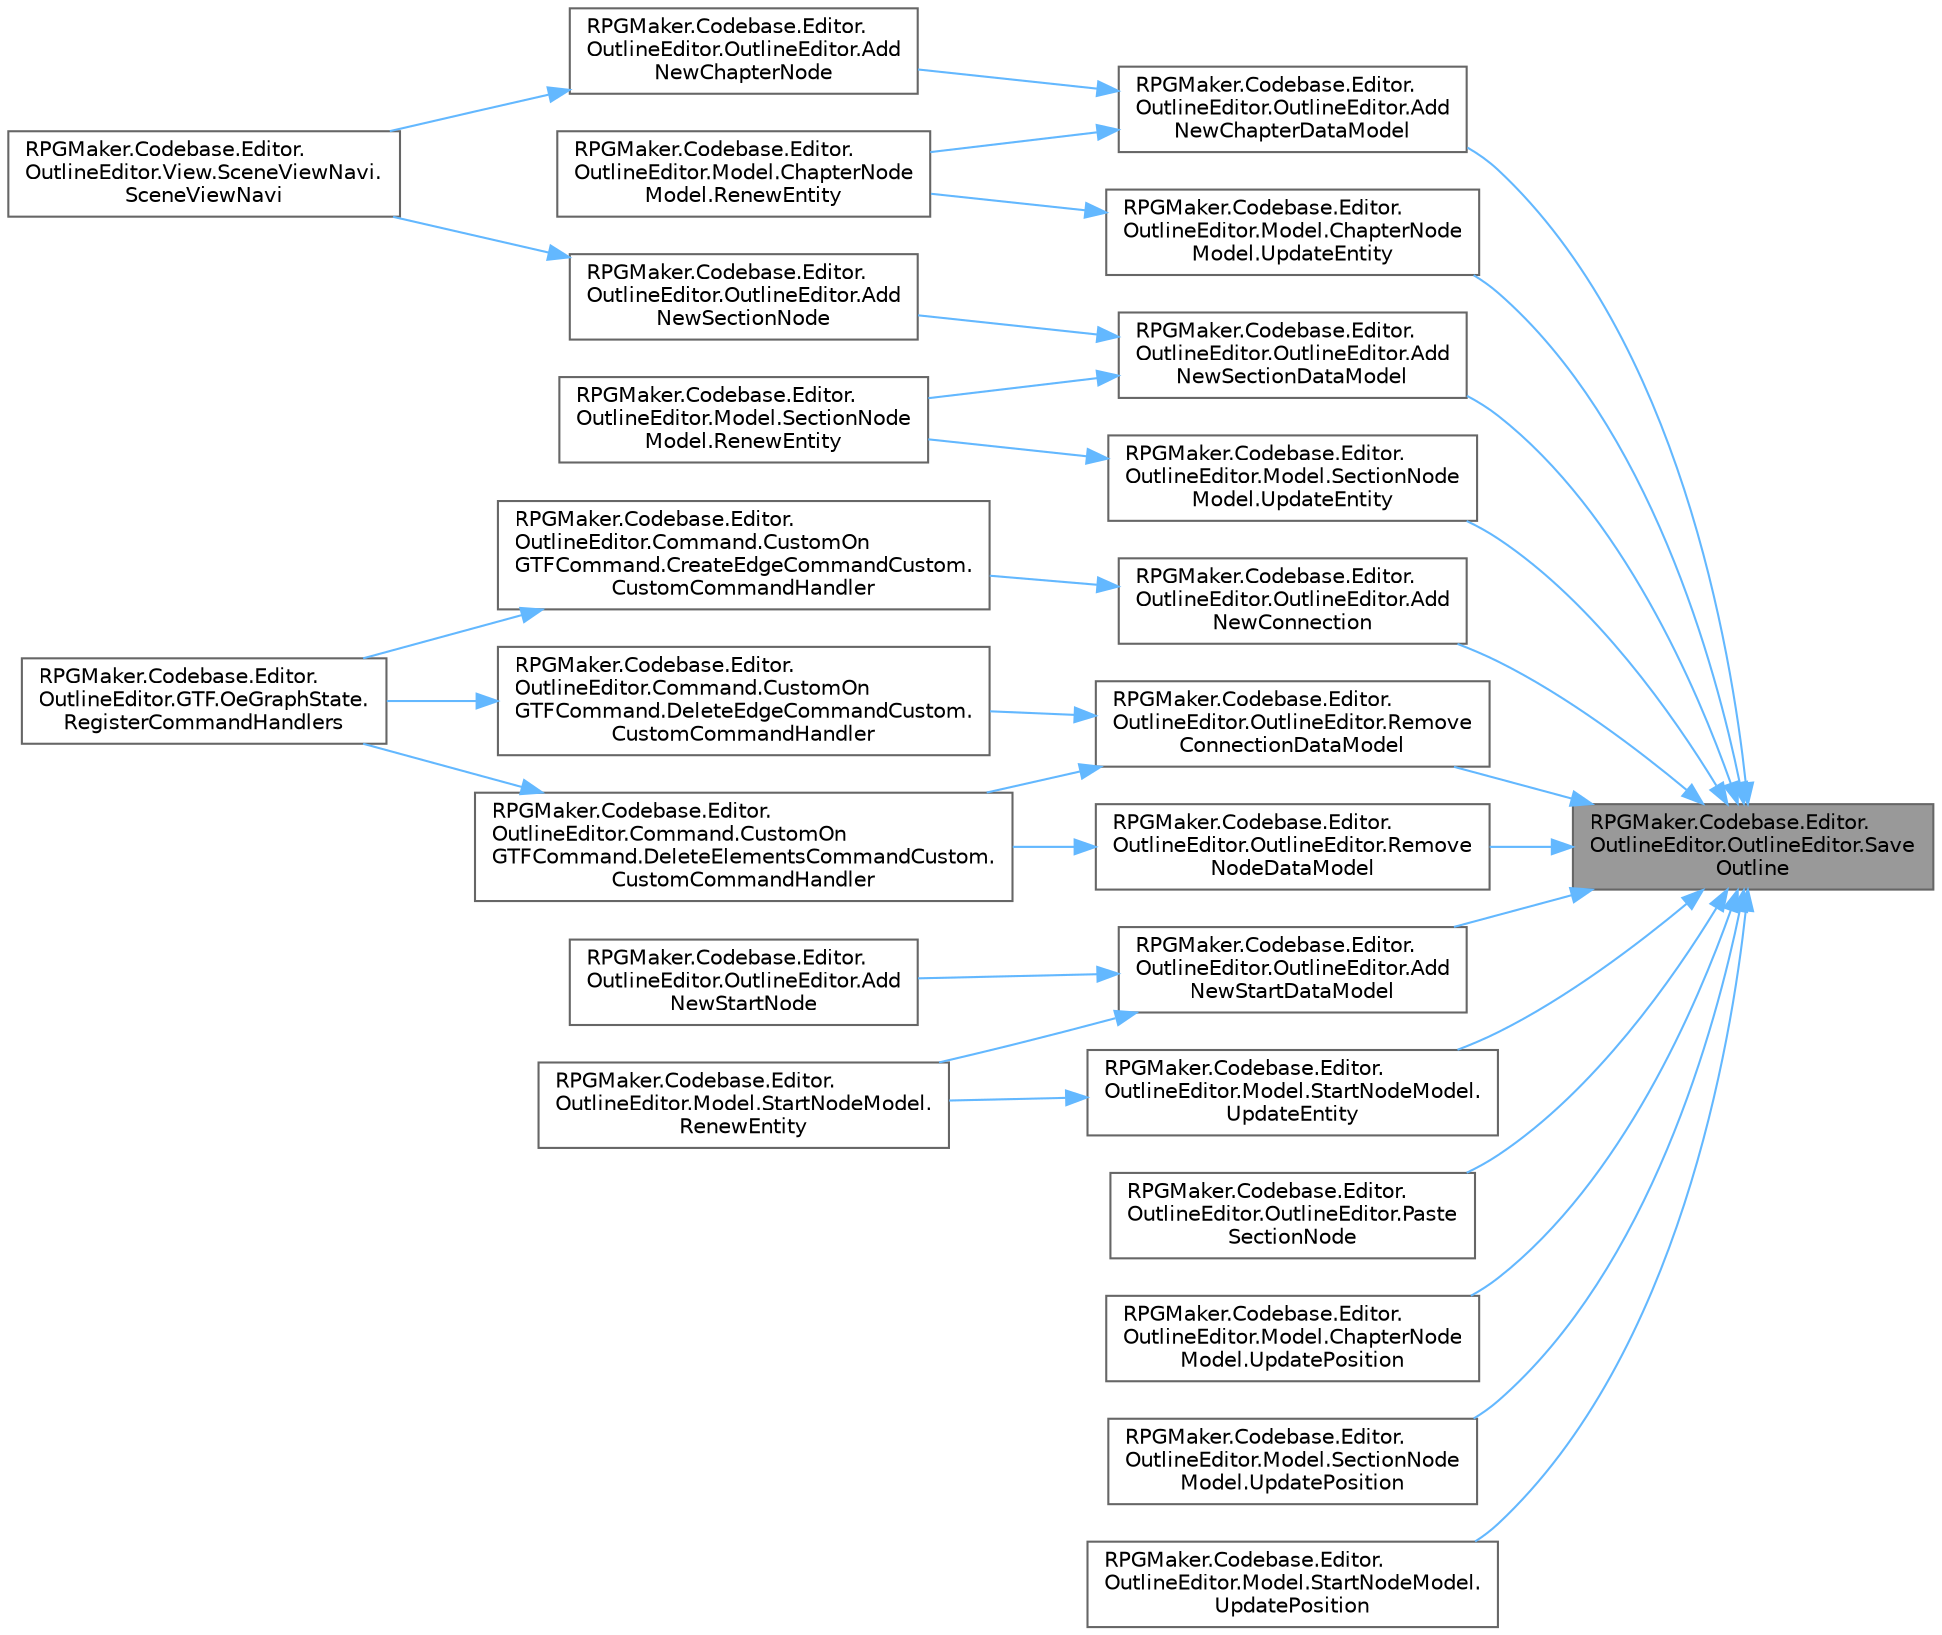 digraph "RPGMaker.Codebase.Editor.OutlineEditor.OutlineEditor.SaveOutline"
{
 // LATEX_PDF_SIZE
  bgcolor="transparent";
  edge [fontname=Helvetica,fontsize=10,labelfontname=Helvetica,labelfontsize=10];
  node [fontname=Helvetica,fontsize=10,shape=box,height=0.2,width=0.4];
  rankdir="RL";
  Node1 [id="Node000001",label="RPGMaker.Codebase.Editor.\lOutlineEditor.OutlineEditor.Save\lOutline",height=0.2,width=0.4,color="gray40", fillcolor="grey60", style="filled", fontcolor="black",tooltip="😁 輪郭を保存"];
  Node1 -> Node2 [id="edge1_Node000001_Node000002",dir="back",color="steelblue1",style="solid",tooltip=" "];
  Node2 [id="Node000002",label="RPGMaker.Codebase.Editor.\lOutlineEditor.OutlineEditor.Add\lNewChapterDataModel",height=0.2,width=0.4,color="grey40", fillcolor="white", style="filled",URL="$db/d92/class_r_p_g_maker_1_1_codebase_1_1_editor_1_1_outline_editor_1_1_outline_editor.html#a1193ce712d4372401aa80a64d2029ece",tooltip="😁 新章追加"];
  Node2 -> Node3 [id="edge2_Node000002_Node000003",dir="back",color="steelblue1",style="solid",tooltip=" "];
  Node3 [id="Node000003",label="RPGMaker.Codebase.Editor.\lOutlineEditor.OutlineEditor.Add\lNewChapterNode",height=0.2,width=0.4,color="grey40", fillcolor="white", style="filled",URL="$db/d92/class_r_p_g_maker_1_1_codebase_1_1_editor_1_1_outline_editor_1_1_outline_editor.html#a104420deebf480c03a411c6caa8ad87d",tooltip="😁 新章節追加"];
  Node3 -> Node4 [id="edge3_Node000003_Node000004",dir="back",color="steelblue1",style="solid",tooltip=" "];
  Node4 [id="Node000004",label="RPGMaker.Codebase.Editor.\lOutlineEditor.View.SceneViewNavi.\lSceneViewNavi",height=0.2,width=0.4,color="grey40", fillcolor="white", style="filled",URL="$d5/dd8/class_r_p_g_maker_1_1_codebase_1_1_editor_1_1_outline_editor_1_1_view_1_1_scene_view_navi.html#a57aeea42192e2f0598848d59a57e93b7",tooltip="😁 生成"];
  Node2 -> Node5 [id="edge4_Node000002_Node000005",dir="back",color="steelblue1",style="solid",tooltip=" "];
  Node5 [id="Node000005",label="RPGMaker.Codebase.Editor.\lOutlineEditor.Model.ChapterNode\lModel.RenewEntity",height=0.2,width=0.4,color="grey40", fillcolor="white", style="filled",URL="$d8/db3/class_r_p_g_maker_1_1_codebase_1_1_editor_1_1_outline_editor_1_1_model_1_1_chapter_node_model.html#a32b3ac49754504016cec68aada4e9fd6",tooltip="😁 実在リニュー"];
  Node1 -> Node6 [id="edge5_Node000001_Node000006",dir="back",color="steelblue1",style="solid",tooltip=" "];
  Node6 [id="Node000006",label="RPGMaker.Codebase.Editor.\lOutlineEditor.OutlineEditor.Add\lNewConnection",height=0.2,width=0.4,color="grey40", fillcolor="white", style="filled",URL="$db/d92/class_r_p_g_maker_1_1_codebase_1_1_editor_1_1_outline_editor_1_1_outline_editor.html#a6436d6a8f91eef25147fbf6abb2a8c10",tooltip="😁 新接続追加"];
  Node6 -> Node7 [id="edge6_Node000006_Node000007",dir="back",color="steelblue1",style="solid",tooltip=" "];
  Node7 [id="Node000007",label="RPGMaker.Codebase.Editor.\lOutlineEditor.Command.CustomOn\lGTFCommand.CreateEdgeCommandCustom.\lCustomCommandHandler",height=0.2,width=0.4,color="grey40", fillcolor="white", style="filled",URL="$d4/de7/class_r_p_g_maker_1_1_codebase_1_1_editor_1_1_outline_editor_1_1_command_1_1_custom_on_g_t_f_comad7776e3e7148bb9a0df39e5186d3a9b.html#a60c703f5033a09a98deeab8cb89b1adc",tooltip="😁 カスタム命令ハンドラー"];
  Node7 -> Node8 [id="edge7_Node000007_Node000008",dir="back",color="steelblue1",style="solid",tooltip=" "];
  Node8 [id="Node000008",label="RPGMaker.Codebase.Editor.\lOutlineEditor.GTF.OeGraphState.\lRegisterCommandHandlers",height=0.2,width=0.4,color="grey40", fillcolor="white", style="filled",URL="$de/d62/class_r_p_g_maker_1_1_codebase_1_1_editor_1_1_outline_editor_1_1_g_t_f_1_1_oe_graph_state.html#aead76921cb4e6aee0fc3fa599f5038a6",tooltip="😁 命令ハンドラー登録"];
  Node1 -> Node9 [id="edge8_Node000001_Node000009",dir="back",color="steelblue1",style="solid",tooltip=" "];
  Node9 [id="Node000009",label="RPGMaker.Codebase.Editor.\lOutlineEditor.OutlineEditor.Add\lNewSectionDataModel",height=0.2,width=0.4,color="grey40", fillcolor="white", style="filled",URL="$db/d92/class_r_p_g_maker_1_1_codebase_1_1_editor_1_1_outline_editor_1_1_outline_editor.html#a15aafc093cd23ca1f0eefd05b1d1a525",tooltip="😁 新区画追加"];
  Node9 -> Node10 [id="edge9_Node000009_Node000010",dir="back",color="steelblue1",style="solid",tooltip=" "];
  Node10 [id="Node000010",label="RPGMaker.Codebase.Editor.\lOutlineEditor.OutlineEditor.Add\lNewSectionNode",height=0.2,width=0.4,color="grey40", fillcolor="white", style="filled",URL="$db/d92/class_r_p_g_maker_1_1_codebase_1_1_editor_1_1_outline_editor_1_1_outline_editor.html#a670f6e6b7c56d38996584c829fb32cb6",tooltip="😁 新区画節追加"];
  Node10 -> Node4 [id="edge10_Node000010_Node000004",dir="back",color="steelblue1",style="solid",tooltip=" "];
  Node9 -> Node11 [id="edge11_Node000009_Node000011",dir="back",color="steelblue1",style="solid",tooltip=" "];
  Node11 [id="Node000011",label="RPGMaker.Codebase.Editor.\lOutlineEditor.Model.SectionNode\lModel.RenewEntity",height=0.2,width=0.4,color="grey40", fillcolor="white", style="filled",URL="$d6/d91/class_r_p_g_maker_1_1_codebase_1_1_editor_1_1_outline_editor_1_1_model_1_1_section_node_model.html#a6f13b7e144868b2fbacc5a3d6c66bd5d",tooltip="😁 実在リニュー"];
  Node1 -> Node12 [id="edge12_Node000001_Node000012",dir="back",color="steelblue1",style="solid",tooltip=" "];
  Node12 [id="Node000012",label="RPGMaker.Codebase.Editor.\lOutlineEditor.OutlineEditor.Add\lNewStartDataModel",height=0.2,width=0.4,color="grey40", fillcolor="white", style="filled",URL="$db/d92/class_r_p_g_maker_1_1_codebase_1_1_editor_1_1_outline_editor_1_1_outline_editor.html#a70c898d6b1f0609034a713f4a5e49067",tooltip="😁 新開始追加"];
  Node12 -> Node13 [id="edge13_Node000012_Node000013",dir="back",color="steelblue1",style="solid",tooltip=" "];
  Node13 [id="Node000013",label="RPGMaker.Codebase.Editor.\lOutlineEditor.OutlineEditor.Add\lNewStartNode",height=0.2,width=0.4,color="grey40", fillcolor="white", style="filled",URL="$db/d92/class_r_p_g_maker_1_1_codebase_1_1_editor_1_1_outline_editor_1_1_outline_editor.html#a971bb294c6e3ae90080f7010921f5a74",tooltip="😁 新物語節追加"];
  Node12 -> Node14 [id="edge14_Node000012_Node000014",dir="back",color="steelblue1",style="solid",tooltip=" "];
  Node14 [id="Node000014",label="RPGMaker.Codebase.Editor.\lOutlineEditor.Model.StartNodeModel.\lRenewEntity",height=0.2,width=0.4,color="grey40", fillcolor="white", style="filled",URL="$d8/d02/class_r_p_g_maker_1_1_codebase_1_1_editor_1_1_outline_editor_1_1_model_1_1_start_node_model.html#a7ec883dbc48ddba9cbdd007604539c6f",tooltip="😁 実在リニュー"];
  Node1 -> Node15 [id="edge15_Node000001_Node000015",dir="back",color="steelblue1",style="solid",tooltip=" "];
  Node15 [id="Node000015",label="RPGMaker.Codebase.Editor.\lOutlineEditor.OutlineEditor.Paste\lSectionNode",height=0.2,width=0.4,color="grey40", fillcolor="white", style="filled",URL="$db/d92/class_r_p_g_maker_1_1_codebase_1_1_editor_1_1_outline_editor_1_1_outline_editor.html#a2d829ae645579be73a33337291eb8bc1",tooltip="😁 貼付け区画節"];
  Node1 -> Node16 [id="edge16_Node000001_Node000016",dir="back",color="steelblue1",style="solid",tooltip=" "];
  Node16 [id="Node000016",label="RPGMaker.Codebase.Editor.\lOutlineEditor.OutlineEditor.Remove\lConnectionDataModel",height=0.2,width=0.4,color="grey40", fillcolor="white", style="filled",URL="$db/d92/class_r_p_g_maker_1_1_codebase_1_1_editor_1_1_outline_editor_1_1_outline_editor.html#acae6e1e3e74183c4dad915f198e42bfb",tooltip="😁 接続削除"];
  Node16 -> Node17 [id="edge17_Node000016_Node000017",dir="back",color="steelblue1",style="solid",tooltip=" "];
  Node17 [id="Node000017",label="RPGMaker.Codebase.Editor.\lOutlineEditor.Command.CustomOn\lGTFCommand.DeleteEdgeCommandCustom.\lCustomCommandHandler",height=0.2,width=0.4,color="grey40", fillcolor="white", style="filled",URL="$db/d6c/class_r_p_g_maker_1_1_codebase_1_1_editor_1_1_outline_editor_1_1_command_1_1_custom_on_g_t_f_comd46f6f3d021dd4eb5c2729ffc333647a.html#a2d0d084dc26f41c706cd366cab339573",tooltip="😁 カスタム命令ハンドラー"];
  Node17 -> Node8 [id="edge18_Node000017_Node000008",dir="back",color="steelblue1",style="solid",tooltip=" "];
  Node16 -> Node18 [id="edge19_Node000016_Node000018",dir="back",color="steelblue1",style="solid",tooltip=" "];
  Node18 [id="Node000018",label="RPGMaker.Codebase.Editor.\lOutlineEditor.Command.CustomOn\lGTFCommand.DeleteElementsCommandCustom.\lCustomCommandHandler",height=0.2,width=0.4,color="grey40", fillcolor="white", style="filled",URL="$d5/d15/class_r_p_g_maker_1_1_codebase_1_1_editor_1_1_outline_editor_1_1_command_1_1_custom_on_g_t_f_coma59e8f1aa4e813b85d9d7c2481a9ae9b.html#a05ad30a0ec9cb0cb919cf681779dc319",tooltip="😁 カスタム命令ハンドラー"];
  Node18 -> Node8 [id="edge20_Node000018_Node000008",dir="back",color="steelblue1",style="solid",tooltip=" "];
  Node1 -> Node19 [id="edge21_Node000001_Node000019",dir="back",color="steelblue1",style="solid",tooltip=" "];
  Node19 [id="Node000019",label="RPGMaker.Codebase.Editor.\lOutlineEditor.OutlineEditor.Remove\lNodeDataModel",height=0.2,width=0.4,color="grey40", fillcolor="white", style="filled",URL="$db/d92/class_r_p_g_maker_1_1_codebase_1_1_editor_1_1_outline_editor_1_1_outline_editor.html#a0fef283ef0f9640a7d4d1cf5ed7e34d0",tooltip="😁 節削除"];
  Node19 -> Node18 [id="edge22_Node000019_Node000018",dir="back",color="steelblue1",style="solid",tooltip=" "];
  Node1 -> Node20 [id="edge23_Node000001_Node000020",dir="back",color="steelblue1",style="solid",tooltip=" "];
  Node20 [id="Node000020",label="RPGMaker.Codebase.Editor.\lOutlineEditor.Model.ChapterNode\lModel.UpdateEntity",height=0.2,width=0.4,color="grey40", fillcolor="white", style="filled",URL="$d8/db3/class_r_p_g_maker_1_1_codebase_1_1_editor_1_1_outline_editor_1_1_model_1_1_chapter_node_model.html#a55e5c81bf286e51e923698d417003967",tooltip="😁 実在更新"];
  Node20 -> Node5 [id="edge24_Node000020_Node000005",dir="back",color="steelblue1",style="solid",tooltip=" "];
  Node1 -> Node21 [id="edge25_Node000001_Node000021",dir="back",color="steelblue1",style="solid",tooltip=" "];
  Node21 [id="Node000021",label="RPGMaker.Codebase.Editor.\lOutlineEditor.Model.SectionNode\lModel.UpdateEntity",height=0.2,width=0.4,color="grey40", fillcolor="white", style="filled",URL="$d6/d91/class_r_p_g_maker_1_1_codebase_1_1_editor_1_1_outline_editor_1_1_model_1_1_section_node_model.html#a8a03b84180bbd98bde6e9a56fd7af58b",tooltip="😁 実在更新"];
  Node21 -> Node11 [id="edge26_Node000021_Node000011",dir="back",color="steelblue1",style="solid",tooltip=" "];
  Node1 -> Node22 [id="edge27_Node000001_Node000022",dir="back",color="steelblue1",style="solid",tooltip=" "];
  Node22 [id="Node000022",label="RPGMaker.Codebase.Editor.\lOutlineEditor.Model.StartNodeModel.\lUpdateEntity",height=0.2,width=0.4,color="grey40", fillcolor="white", style="filled",URL="$d8/d02/class_r_p_g_maker_1_1_codebase_1_1_editor_1_1_outline_editor_1_1_model_1_1_start_node_model.html#ab768b6e5aa88b7c99d949a3716b565a2",tooltip="😁 実在更新"];
  Node22 -> Node14 [id="edge28_Node000022_Node000014",dir="back",color="steelblue1",style="solid",tooltip=" "];
  Node1 -> Node23 [id="edge29_Node000001_Node000023",dir="back",color="steelblue1",style="solid",tooltip=" "];
  Node23 [id="Node000023",label="RPGMaker.Codebase.Editor.\lOutlineEditor.Model.ChapterNode\lModel.UpdatePosition",height=0.2,width=0.4,color="grey40", fillcolor="white", style="filled",URL="$d8/db3/class_r_p_g_maker_1_1_codebase_1_1_editor_1_1_outline_editor_1_1_model_1_1_chapter_node_model.html#a0d909eeb29a8208d01a9a9af0ad610b1",tooltip="😁 位置更新"];
  Node1 -> Node24 [id="edge30_Node000001_Node000024",dir="back",color="steelblue1",style="solid",tooltip=" "];
  Node24 [id="Node000024",label="RPGMaker.Codebase.Editor.\lOutlineEditor.Model.SectionNode\lModel.UpdatePosition",height=0.2,width=0.4,color="grey40", fillcolor="white", style="filled",URL="$d6/d91/class_r_p_g_maker_1_1_codebase_1_1_editor_1_1_outline_editor_1_1_model_1_1_section_node_model.html#a2f3870b54fcbb1c79a82e2bd0feaf19b",tooltip="😁 位置更新"];
  Node1 -> Node25 [id="edge31_Node000001_Node000025",dir="back",color="steelblue1",style="solid",tooltip=" "];
  Node25 [id="Node000025",label="RPGMaker.Codebase.Editor.\lOutlineEditor.Model.StartNodeModel.\lUpdatePosition",height=0.2,width=0.4,color="grey40", fillcolor="white", style="filled",URL="$d8/d02/class_r_p_g_maker_1_1_codebase_1_1_editor_1_1_outline_editor_1_1_model_1_1_start_node_model.html#ad0afbfd65fae2982d0b57a1c67e2e4cc",tooltip="😁 位置更新"];
}
